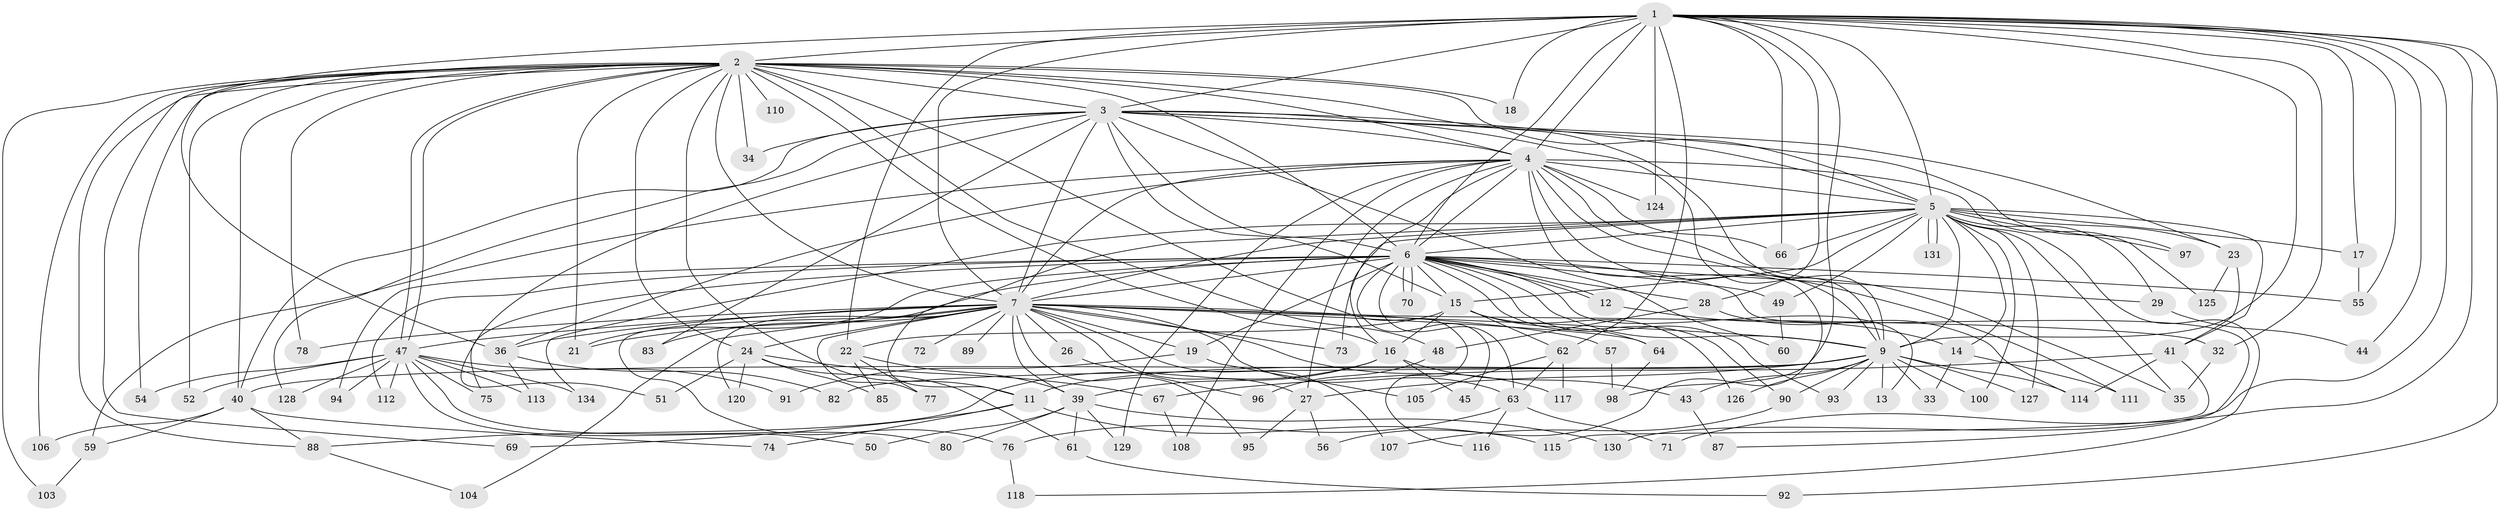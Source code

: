 // original degree distribution, {16: 0.007407407407407408, 28: 0.014814814814814815, 20: 0.007407407407407408, 17: 0.014814814814814815, 25: 0.007407407407407408, 33: 0.007407407407407408, 18: 0.007407407407407408, 23: 0.007407407407407408, 4: 0.07407407407407407, 3: 0.18518518518518517, 2: 0.5555555555555556, 7: 0.022222222222222223, 6: 0.014814814814814815, 5: 0.044444444444444446, 8: 0.022222222222222223, 13: 0.007407407407407408}
// Generated by graph-tools (version 1.1) at 2025/41/03/06/25 10:41:37]
// undirected, 106 vertices, 235 edges
graph export_dot {
graph [start="1"]
  node [color=gray90,style=filled];
  1 [super="+8"];
  2 [super="+25"];
  3 [super="+58"];
  4 [super="+31"];
  5 [super="+20"];
  6 [super="+99"];
  7 [super="+10"];
  9 [super="+42"];
  11 [super="+37"];
  12;
  13;
  14;
  15 [super="+46"];
  16 [super="+121"];
  17;
  18;
  19;
  21 [super="+68"];
  22;
  23 [super="+30"];
  24 [super="+65"];
  26;
  27 [super="+53"];
  28 [super="+81"];
  29;
  32;
  33;
  34;
  35 [super="+38"];
  36 [super="+79"];
  39 [super="+86"];
  40 [super="+135"];
  41 [super="+123"];
  43;
  44;
  45;
  47 [super="+84"];
  48;
  49;
  50;
  51;
  52;
  54;
  55 [super="+122"];
  56;
  57;
  59;
  60;
  61;
  62;
  63 [super="+119"];
  64;
  66 [super="+109"];
  67 [super="+132"];
  69;
  70;
  71;
  72;
  73;
  74;
  75;
  76 [super="+133"];
  77;
  78;
  80;
  82;
  83;
  85;
  87;
  88 [super="+101"];
  89;
  90;
  91;
  92;
  93;
  94;
  95;
  96;
  97;
  98 [super="+102"];
  100;
  103;
  104;
  105;
  106;
  107;
  108;
  110;
  111;
  112;
  113;
  114;
  115;
  116;
  117;
  118;
  120;
  124;
  125;
  126;
  127;
  128;
  129;
  130;
  131;
  134;
  1 -- 2 [weight=2];
  1 -- 3 [weight=2];
  1 -- 4 [weight=2];
  1 -- 5 [weight=2];
  1 -- 6 [weight=2];
  1 -- 7 [weight=4];
  1 -- 9 [weight=2];
  1 -- 17;
  1 -- 18;
  1 -- 36;
  1 -- 44;
  1 -- 66;
  1 -- 124;
  1 -- 130;
  1 -- 71;
  1 -- 22;
  1 -- 92;
  1 -- 28;
  1 -- 32;
  1 -- 98;
  1 -- 55;
  1 -- 62;
  2 -- 3 [weight=2];
  2 -- 4 [weight=2];
  2 -- 5;
  2 -- 6;
  2 -- 7 [weight=2];
  2 -- 9;
  2 -- 11;
  2 -- 16;
  2 -- 18;
  2 -- 34;
  2 -- 40;
  2 -- 47;
  2 -- 47;
  2 -- 52;
  2 -- 54;
  2 -- 69;
  2 -- 78;
  2 -- 103;
  2 -- 106;
  2 -- 110 [weight=2];
  2 -- 116;
  2 -- 24;
  2 -- 48;
  2 -- 88;
  2 -- 21;
  3 -- 4;
  3 -- 5;
  3 -- 6;
  3 -- 7 [weight=2];
  3 -- 9 [weight=2];
  3 -- 15;
  3 -- 34;
  3 -- 40;
  3 -- 51;
  3 -- 60;
  3 -- 83;
  3 -- 97;
  3 -- 128;
  3 -- 23;
  4 -- 5 [weight=2];
  4 -- 6;
  4 -- 7 [weight=2];
  4 -- 9;
  4 -- 27;
  4 -- 36;
  4 -- 59;
  4 -- 124;
  4 -- 125;
  4 -- 129;
  4 -- 66;
  4 -- 35;
  4 -- 108;
  4 -- 111;
  4 -- 16;
  4 -- 56;
  5 -- 6;
  5 -- 7 [weight=2];
  5 -- 9;
  5 -- 14;
  5 -- 17;
  5 -- 23 [weight=2];
  5 -- 29;
  5 -- 35;
  5 -- 41;
  5 -- 49;
  5 -- 73;
  5 -- 100;
  5 -- 131;
  5 -- 131;
  5 -- 134;
  5 -- 97;
  5 -- 118;
  5 -- 127;
  5 -- 15;
  5 -- 66;
  5 -- 11;
  6 -- 7 [weight=2];
  6 -- 9 [weight=2];
  6 -- 12;
  6 -- 12;
  6 -- 13;
  6 -- 15;
  6 -- 19;
  6 -- 21;
  6 -- 28 [weight=2];
  6 -- 29;
  6 -- 45;
  6 -- 49;
  6 -- 55;
  6 -- 70;
  6 -- 70;
  6 -- 75;
  6 -- 76 [weight=2];
  6 -- 87;
  6 -- 90;
  6 -- 93;
  6 -- 94;
  6 -- 112;
  6 -- 63;
  7 -- 9 [weight=2];
  7 -- 19;
  7 -- 21;
  7 -- 24 [weight=2];
  7 -- 26 [weight=2];
  7 -- 72 [weight=2];
  7 -- 77;
  7 -- 78;
  7 -- 104;
  7 -- 120;
  7 -- 64;
  7 -- 73;
  7 -- 83;
  7 -- 89;
  7 -- 27;
  7 -- 95;
  7 -- 32;
  7 -- 107;
  7 -- 117;
  7 -- 57;
  7 -- 63;
  7 -- 47;
  7 -- 39;
  7 -- 36;
  9 -- 11;
  9 -- 13;
  9 -- 33;
  9 -- 43;
  9 -- 82;
  9 -- 90;
  9 -- 93;
  9 -- 100;
  9 -- 114;
  9 -- 126;
  9 -- 127;
  9 -- 27;
  9 -- 40;
  11 -- 69;
  11 -- 115;
  11 -- 74;
  12 -- 14;
  14 -- 33;
  14 -- 111;
  15 -- 16;
  15 -- 22;
  15 -- 62;
  15 -- 64;
  15 -- 126;
  16 -- 39;
  16 -- 43;
  16 -- 45;
  16 -- 88;
  17 -- 55;
  19 -- 91;
  19 -- 105;
  22 -- 39;
  22 -- 77;
  22 -- 85;
  23 -- 41;
  23 -- 125;
  24 -- 51;
  24 -- 61;
  24 -- 67 [weight=2];
  24 -- 85;
  24 -- 120;
  26 -- 96;
  27 -- 95;
  27 -- 56;
  28 -- 48;
  28 -- 114;
  29 -- 44;
  32 -- 35;
  36 -- 113;
  36 -- 82;
  39 -- 50;
  39 -- 61;
  39 -- 80;
  39 -- 129;
  39 -- 130;
  40 -- 59;
  40 -- 74;
  40 -- 106;
  40 -- 88;
  41 -- 67;
  41 -- 115;
  41 -- 114;
  43 -- 87;
  47 -- 50;
  47 -- 52;
  47 -- 54;
  47 -- 75;
  47 -- 80;
  47 -- 94;
  47 -- 112;
  47 -- 113;
  47 -- 128;
  47 -- 134;
  47 -- 91;
  48 -- 96;
  49 -- 60;
  57 -- 98;
  59 -- 103;
  61 -- 92;
  62 -- 63;
  62 -- 105;
  62 -- 117;
  63 -- 71;
  63 -- 76;
  63 -- 116;
  64 -- 98;
  67 -- 108;
  76 -- 118;
  88 -- 104;
  90 -- 107;
}
